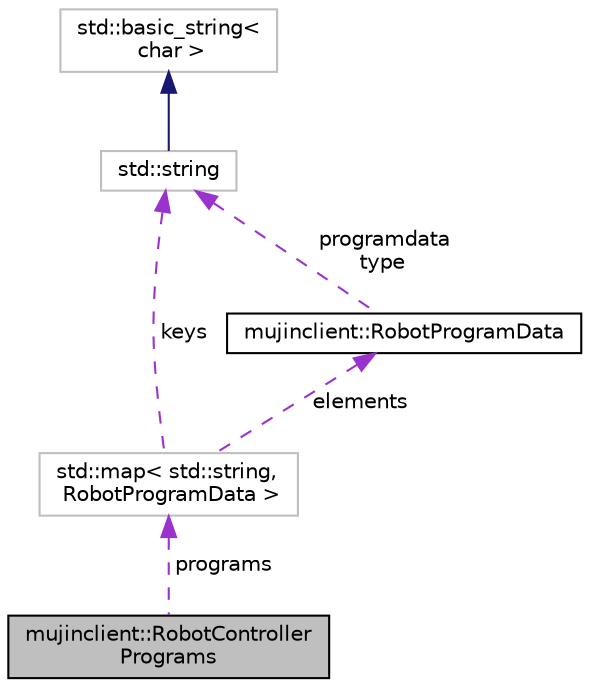 digraph "mujinclient::RobotControllerPrograms"
{
  bgcolor="transparent";
  edge [fontname="Helvetica",fontsize="10",labelfontname="Helvetica",labelfontsize="10"];
  node [fontname="Helvetica",fontsize="10",shape=record];
  Node1 [label="mujinclient::RobotController\lPrograms",height=0.2,width=0.4,color="black", fillcolor="grey75", style="filled" fontcolor="black"];
  Node2 -> Node1 [dir="back",color="darkorchid3",fontsize="10",style="dashed",label=" programs" ,fontname="Helvetica"];
  Node2 [label="std::map\< std::string,\l RobotProgramData \>",height=0.2,width=0.4,color="grey75"];
  Node3 -> Node2 [dir="back",color="darkorchid3",fontsize="10",style="dashed",label=" keys" ,fontname="Helvetica"];
  Node3 [label="std::string",height=0.2,width=0.4,color="grey75",tooltip="STL class."];
  Node4 -> Node3 [dir="back",color="midnightblue",fontsize="10",style="solid",fontname="Helvetica"];
  Node4 [label="std::basic_string\<\l char \>",height=0.2,width=0.4,color="grey75",tooltip="STL class."];
  Node5 -> Node2 [dir="back",color="darkorchid3",fontsize="10",style="dashed",label=" elements" ,fontname="Helvetica"];
  Node5 [label="mujinclient::RobotProgramData",height=0.2,width=0.4,color="black",URL="$classmujinclient_1_1RobotProgramData.html",tooltip="program data for an individual robot"];
  Node3 -> Node5 [dir="back",color="darkorchid3",fontsize="10",style="dashed",label=" programdata\ntype" ,fontname="Helvetica"];
}

